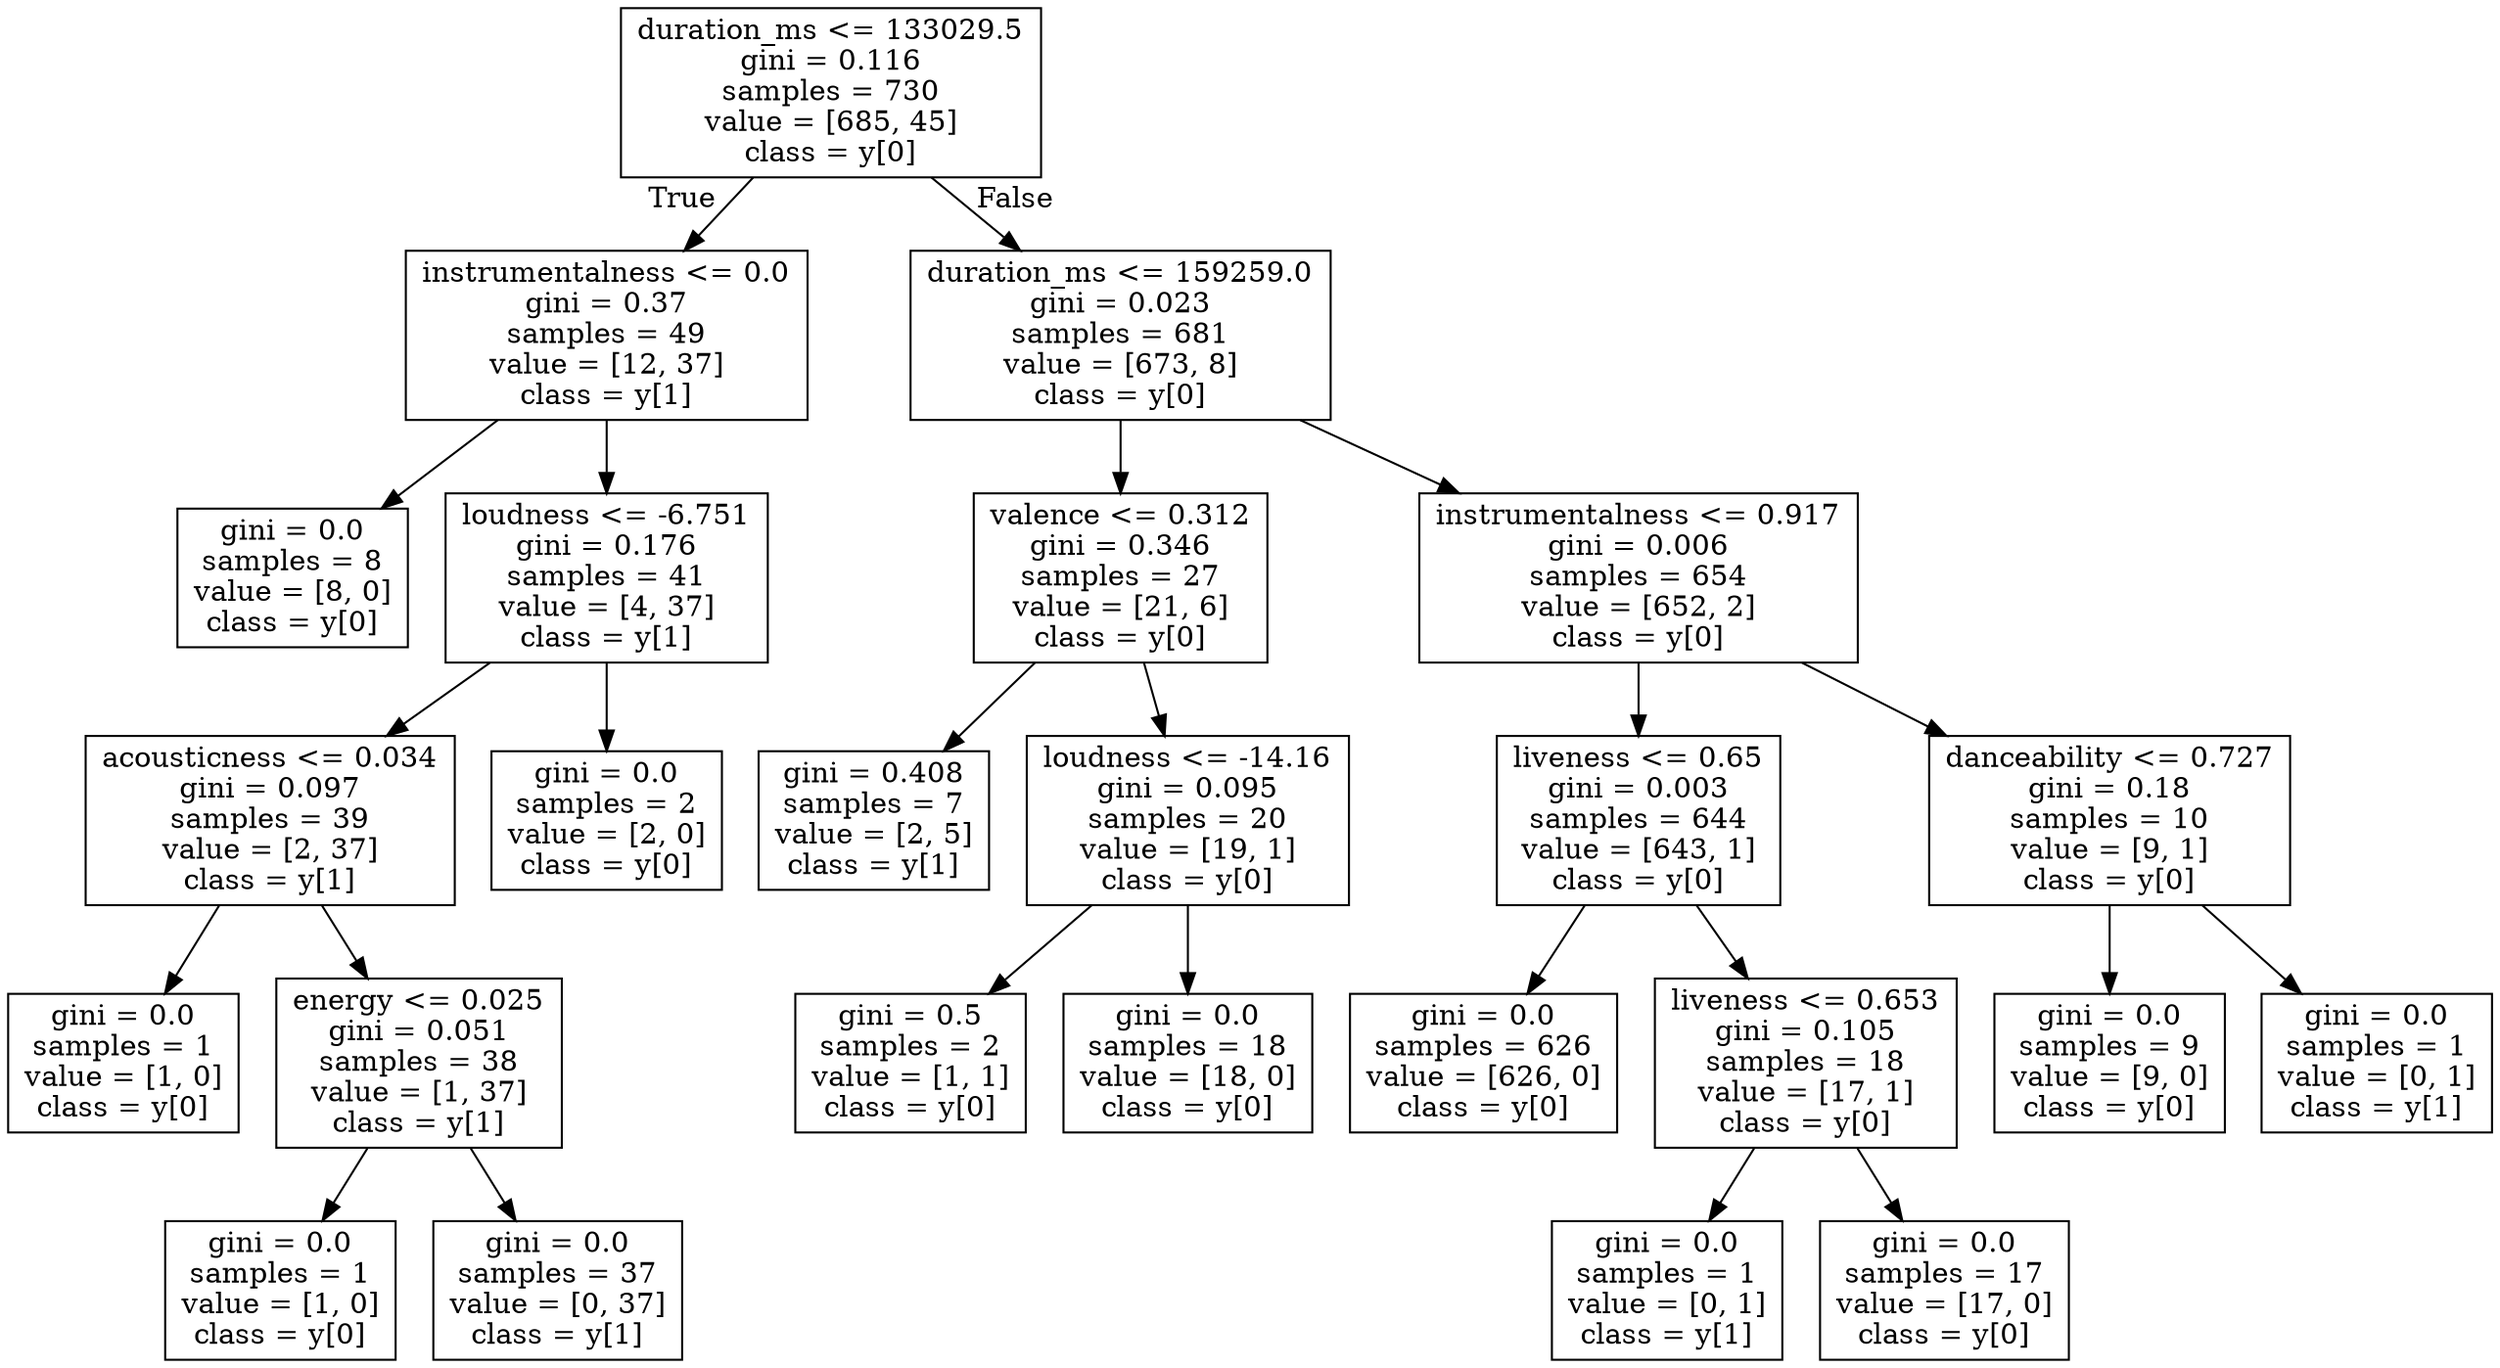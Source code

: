 digraph Tree {
node [shape=box] ;
0 [label="duration_ms <= 133029.5\ngini = 0.116\nsamples = 730\nvalue = [685, 45]\nclass = y[0]"] ;
1 [label="instrumentalness <= 0.0\ngini = 0.37\nsamples = 49\nvalue = [12, 37]\nclass = y[1]"] ;
0 -> 1 [labeldistance=2.5, labelangle=45, headlabel="True"] ;
2 [label="gini = 0.0\nsamples = 8\nvalue = [8, 0]\nclass = y[0]"] ;
1 -> 2 ;
3 [label="loudness <= -6.751\ngini = 0.176\nsamples = 41\nvalue = [4, 37]\nclass = y[1]"] ;
1 -> 3 ;
4 [label="acousticness <= 0.034\ngini = 0.097\nsamples = 39\nvalue = [2, 37]\nclass = y[1]"] ;
3 -> 4 ;
5 [label="gini = 0.0\nsamples = 1\nvalue = [1, 0]\nclass = y[0]"] ;
4 -> 5 ;
6 [label="energy <= 0.025\ngini = 0.051\nsamples = 38\nvalue = [1, 37]\nclass = y[1]"] ;
4 -> 6 ;
7 [label="gini = 0.0\nsamples = 1\nvalue = [1, 0]\nclass = y[0]"] ;
6 -> 7 ;
8 [label="gini = 0.0\nsamples = 37\nvalue = [0, 37]\nclass = y[1]"] ;
6 -> 8 ;
9 [label="gini = 0.0\nsamples = 2\nvalue = [2, 0]\nclass = y[0]"] ;
3 -> 9 ;
10 [label="duration_ms <= 159259.0\ngini = 0.023\nsamples = 681\nvalue = [673, 8]\nclass = y[0]"] ;
0 -> 10 [labeldistance=2.5, labelangle=-45, headlabel="False"] ;
11 [label="valence <= 0.312\ngini = 0.346\nsamples = 27\nvalue = [21, 6]\nclass = y[0]"] ;
10 -> 11 ;
12 [label="gini = 0.408\nsamples = 7\nvalue = [2, 5]\nclass = y[1]"] ;
11 -> 12 ;
13 [label="loudness <= -14.16\ngini = 0.095\nsamples = 20\nvalue = [19, 1]\nclass = y[0]"] ;
11 -> 13 ;
14 [label="gini = 0.5\nsamples = 2\nvalue = [1, 1]\nclass = y[0]"] ;
13 -> 14 ;
15 [label="gini = 0.0\nsamples = 18\nvalue = [18, 0]\nclass = y[0]"] ;
13 -> 15 ;
16 [label="instrumentalness <= 0.917\ngini = 0.006\nsamples = 654\nvalue = [652, 2]\nclass = y[0]"] ;
10 -> 16 ;
17 [label="liveness <= 0.65\ngini = 0.003\nsamples = 644\nvalue = [643, 1]\nclass = y[0]"] ;
16 -> 17 ;
18 [label="gini = 0.0\nsamples = 626\nvalue = [626, 0]\nclass = y[0]"] ;
17 -> 18 ;
19 [label="liveness <= 0.653\ngini = 0.105\nsamples = 18\nvalue = [17, 1]\nclass = y[0]"] ;
17 -> 19 ;
20 [label="gini = 0.0\nsamples = 1\nvalue = [0, 1]\nclass = y[1]"] ;
19 -> 20 ;
21 [label="gini = 0.0\nsamples = 17\nvalue = [17, 0]\nclass = y[0]"] ;
19 -> 21 ;
22 [label="danceability <= 0.727\ngini = 0.18\nsamples = 10\nvalue = [9, 1]\nclass = y[0]"] ;
16 -> 22 ;
23 [label="gini = 0.0\nsamples = 9\nvalue = [9, 0]\nclass = y[0]"] ;
22 -> 23 ;
24 [label="gini = 0.0\nsamples = 1\nvalue = [0, 1]\nclass = y[1]"] ;
22 -> 24 ;
}